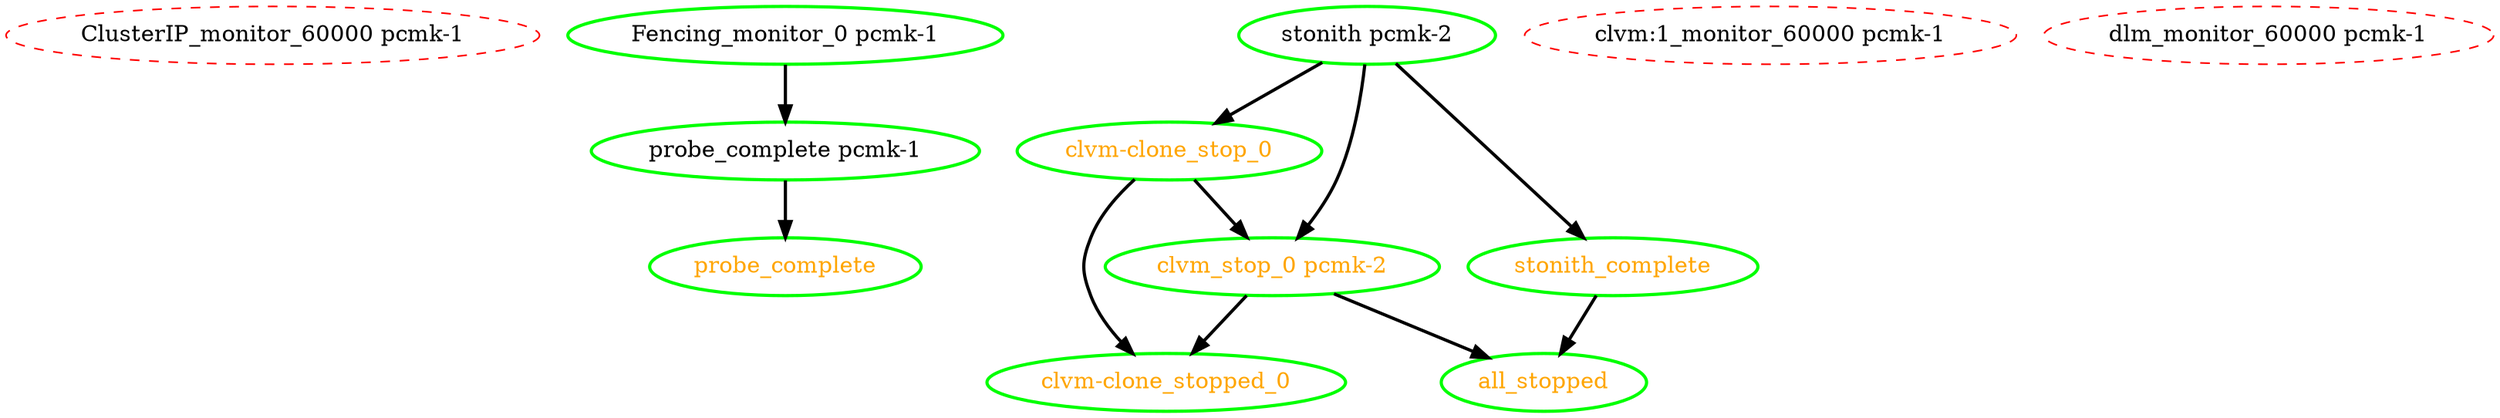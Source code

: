 digraph "g" {
"ClusterIP_monitor_60000 pcmk-1" [ style=dashed color="red" fontcolor="black"]
"Fencing_monitor_0 pcmk-1" -> "probe_complete pcmk-1" [ style = bold]
"Fencing_monitor_0 pcmk-1" [ style=bold color="green" fontcolor="black"]
"all_stopped" [ style=bold color="green" fontcolor="orange"]
"clvm-clone_stop_0" -> "clvm-clone_stopped_0" [ style = bold]
"clvm-clone_stop_0" -> "clvm_stop_0 pcmk-2" [ style = bold]
"clvm-clone_stop_0" [ style=bold color="green" fontcolor="orange"]
"clvm-clone_stopped_0" [ style=bold color="green" fontcolor="orange"]
"clvm:1_monitor_60000 pcmk-1" [ style=dashed color="red" fontcolor="black"]
"clvm_stop_0 pcmk-2" -> "all_stopped" [ style = bold]
"clvm_stop_0 pcmk-2" -> "clvm-clone_stopped_0" [ style = bold]
"clvm_stop_0 pcmk-2" [ style=bold color="green" fontcolor="orange"]
"dlm_monitor_60000 pcmk-1" [ style=dashed color="red" fontcolor="black"]
"probe_complete pcmk-1" -> "probe_complete" [ style = bold]
"probe_complete pcmk-1" [ style=bold color="green" fontcolor="black"]
"probe_complete" [ style=bold color="green" fontcolor="orange"]
"stonith pcmk-2" -> "clvm-clone_stop_0" [ style = bold]
"stonith pcmk-2" -> "clvm_stop_0 pcmk-2" [ style = bold]
"stonith pcmk-2" -> "stonith_complete" [ style = bold]
"stonith pcmk-2" [ style=bold color="green" fontcolor="black"]
"stonith_complete" -> "all_stopped" [ style = bold]
"stonith_complete" [ style=bold color="green" fontcolor="orange"]
}

